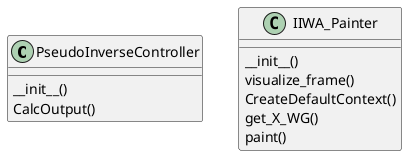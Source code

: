 @startuml

class PseudoInverseController {
  __init__()
  CalcOutput()
  
}

class IIWA_Painter {
   __init__()
   visualize_frame()
   CreateDefaultContext()
   get_X_WG()
   paint()
}

@enduml
